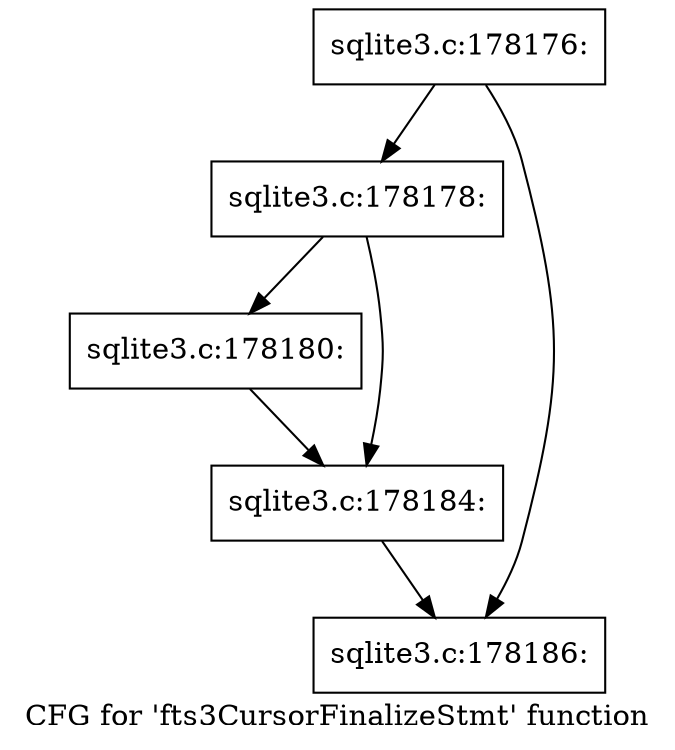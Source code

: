 digraph "CFG for 'fts3CursorFinalizeStmt' function" {
	label="CFG for 'fts3CursorFinalizeStmt' function";

	Node0x55c0f6b66da0 [shape=record,label="{sqlite3.c:178176:}"];
	Node0x55c0f6b66da0 -> Node0x55c0fadb29f0;
	Node0x55c0f6b66da0 -> Node0x55c0fadb9b00;
	Node0x55c0fadb29f0 [shape=record,label="{sqlite3.c:178178:}"];
	Node0x55c0fadb29f0 -> Node0x55c0fadbbb60;
	Node0x55c0fadb29f0 -> Node0x55c0fadbbbb0;
	Node0x55c0fadbbb60 [shape=record,label="{sqlite3.c:178180:}"];
	Node0x55c0fadbbb60 -> Node0x55c0fadbbbb0;
	Node0x55c0fadbbbb0 [shape=record,label="{sqlite3.c:178184:}"];
	Node0x55c0fadbbbb0 -> Node0x55c0fadb9b00;
	Node0x55c0fadb9b00 [shape=record,label="{sqlite3.c:178186:}"];
}
